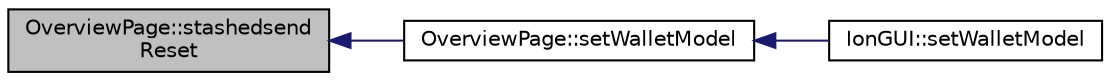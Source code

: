 digraph "OverviewPage::stashedsendReset"
{
  edge [fontname="Helvetica",fontsize="10",labelfontname="Helvetica",labelfontsize="10"];
  node [fontname="Helvetica",fontsize="10",shape=record];
  rankdir="LR";
  Node182 [label="OverviewPage::stashedsend\lReset",height=0.2,width=0.4,color="black", fillcolor="grey75", style="filled", fontcolor="black"];
  Node182 -> Node183 [dir="back",color="midnightblue",fontsize="10",style="solid",fontname="Helvetica"];
  Node183 [label="OverviewPage::setWalletModel",height=0.2,width=0.4,color="black", fillcolor="white", style="filled",URL="$class_overview_page.html#a2ed52a3a87e9c74fee38fa873c9bc71f"];
  Node183 -> Node184 [dir="back",color="midnightblue",fontsize="10",style="solid",fontname="Helvetica"];
  Node184 [label="IonGUI::setWalletModel",height=0.2,width=0.4,color="black", fillcolor="white", style="filled",URL="$class_ion_g_u_i.html#a37f87db65498b036d387c705a749c45d",tooltip="Set the wallet model. "];
}
